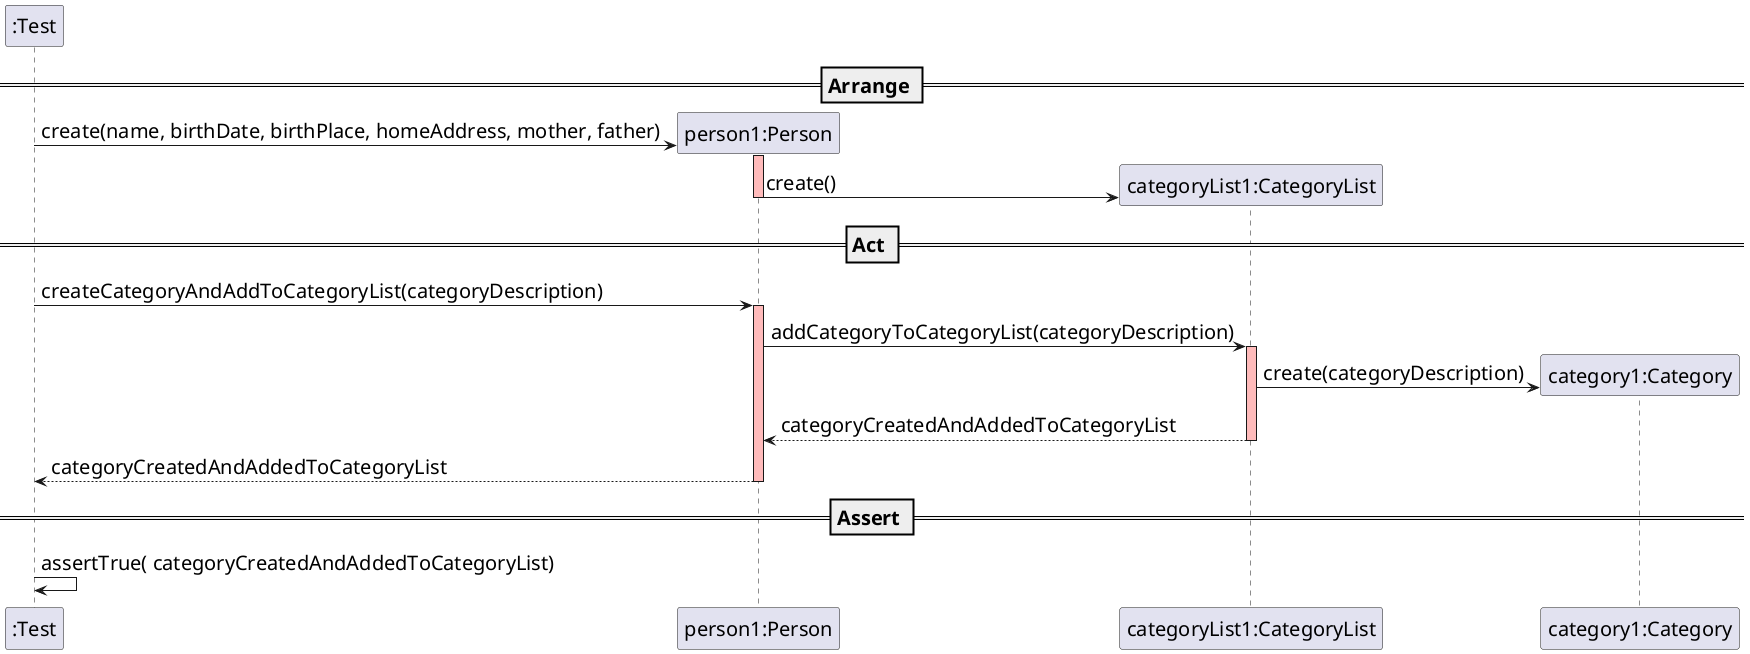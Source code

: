 @startuml
skinparam DefaultFontSize 20
create ":Test"
== Arrange ==
create "person1:Person"
":Test" -> "person1:Person" : create(name, birthDate, birthPlace, homeAddress, mother, father)
activate "person1:Person" #FFBBBB
create "categoryList1:CategoryList"
"person1:Person" -> "categoryList1:CategoryList" :  create()
deactivate "person1:Person" #FFBBBB
== Act ==
":Test" -> "person1:Person" : createCategoryAndAddToCategoryList(categoryDescription)
activate "person1:Person" #FFBBBB
"person1:Person" -> "categoryList1:CategoryList" : addCategoryToCategoryList(categoryDescription)
activate "categoryList1:CategoryList" #FFBBBB
create "category1:Category"
"categoryList1:CategoryList" -> "category1:Category" : create(categoryDescription)
"categoryList1:CategoryList" --> "person1:Person" : categoryCreatedAndAddedToCategoryList
deactivate "categoryList1:CategoryList" #FFBBBB
"person1:Person" --> ":Test" :  categoryCreatedAndAddedToCategoryList
deactivate "person1:Person" #FFBBBB
== Assert ==
":Test" -> ":Test" : assertTrue( categoryCreatedAndAddedToCategoryList)
@enduml